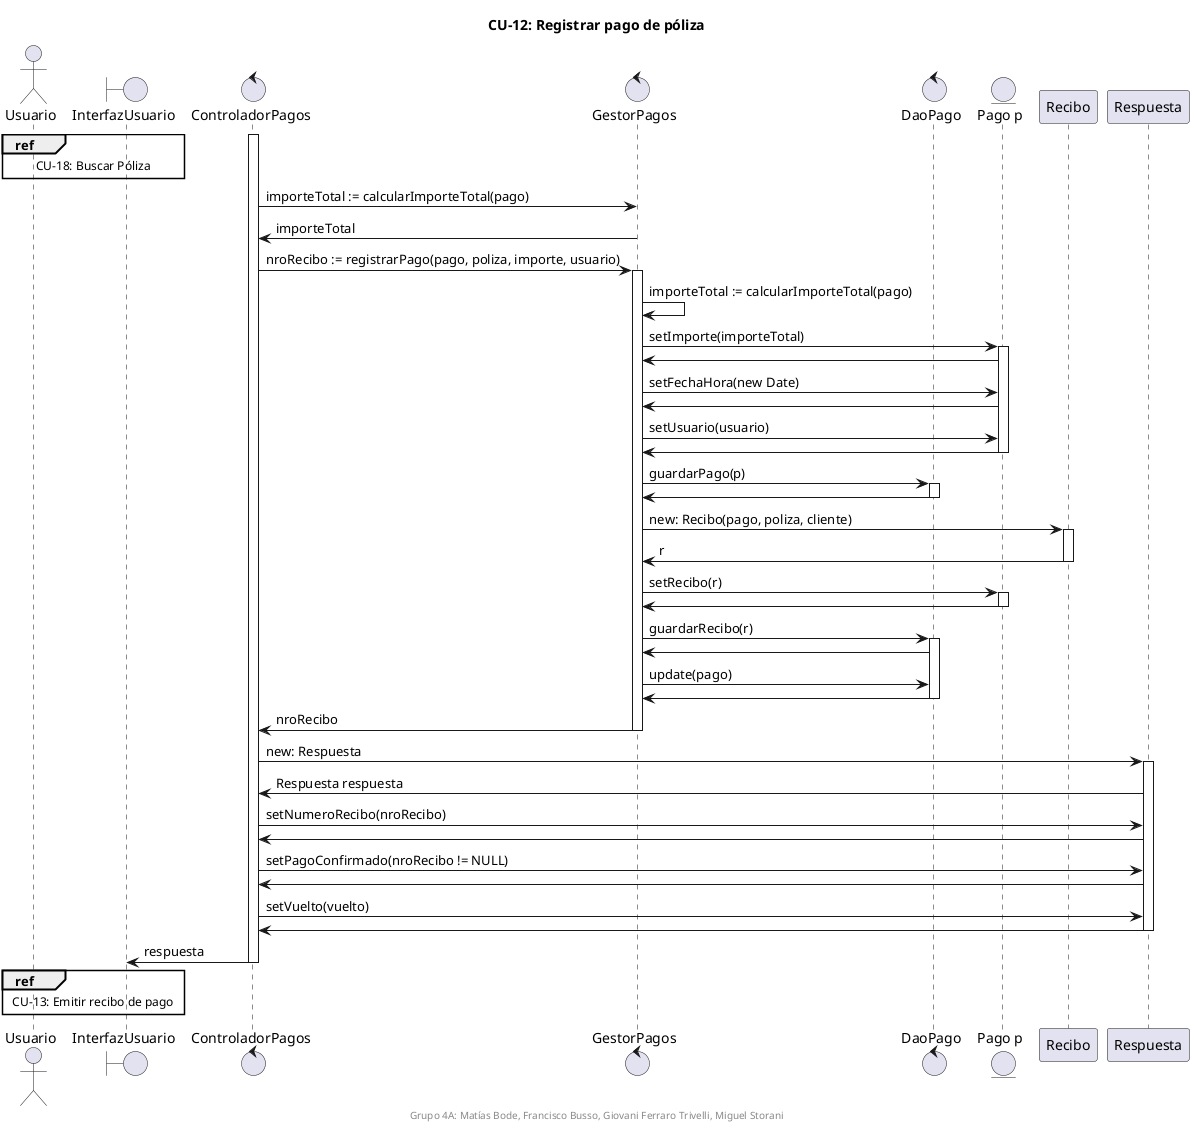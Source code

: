@startuml CU-12

title CU-12: Registrar pago de póliza
center footer Grupo 4A: Matías Bode, Francisco Busso, Giovani Ferraro Trivelli, Miguel Storani

actor Usuario
boundary InterfazUsuario
control ControladorPagos
control GestorPagos
control DaoPago
entity "Pago p" as pago

ref over Usuario, InterfazUsuario
    CU-18: Buscar Póliza
end ref

activate ControladorPagos

ControladorPagos -> GestorPagos : importeTotal := calcularImporteTotal(pago)
ControladorPagos <- GestorPagos : importeTotal

ControladorPagos -> GestorPagos : nroRecibo := registrarPago(pago, poliza, importe, usuario)
activate GestorPagos


GestorPagos -> GestorPagos : importeTotal := calcularImporteTotal(pago)

GestorPagos -> pago : setImporte(importeTotal)
activate pago
GestorPagos <- pago

GestorPagos -> pago: setFechaHora(new Date)
GestorPagos <- pago

GestorPagos -> pago: setUsuario(usuario)
GestorPagos <- pago
deactivate pago

GestorPagos -> DaoPago : guardarPago(p)
activate DaoPago
GestorPagos <- DaoPago
deactivate DaoPago

GestorPagos -> Recibo : new: Recibo(pago, poliza, cliente)
activate Recibo
GestorPagos <- Recibo :  r
deactivate Recibo


GestorPagos -> pago : setRecibo(r)
activate pago
GestorPagos <- pago
deactivate pago

GestorPagos -> DaoPago : guardarRecibo(r)
activate DaoPago
GestorPagos <- DaoPago

GestorPagos -> DaoPago : update(pago)
GestorPagos <- DaoPago
deactivate DaoPago

ControladorPagos <- GestorPagos : nroRecibo
deactivate GestorPagos

ControladorPagos -> Respuesta : new: Respuesta
activate Respuesta
ControladorPagos <- Respuesta : Respuesta respuesta

ControladorPagos -> Respuesta : setNumeroRecibo(nroRecibo)
ControladorPagos <- Respuesta

ControladorPagos -> Respuesta : setPagoConfirmado(nroRecibo != NULL)
ControladorPagos <- Respuesta

ControladorPagos -> Respuesta : setVuelto(vuelto)
ControladorPagos <- Respuesta
deactivate Respuesta

InterfazUsuario <- ControladorPagos : respuesta
deactivate ControladorPagos


ref over Usuario, InterfazUsuario
    CU-13: Emitir recibo de pago
end ref

@enduml
